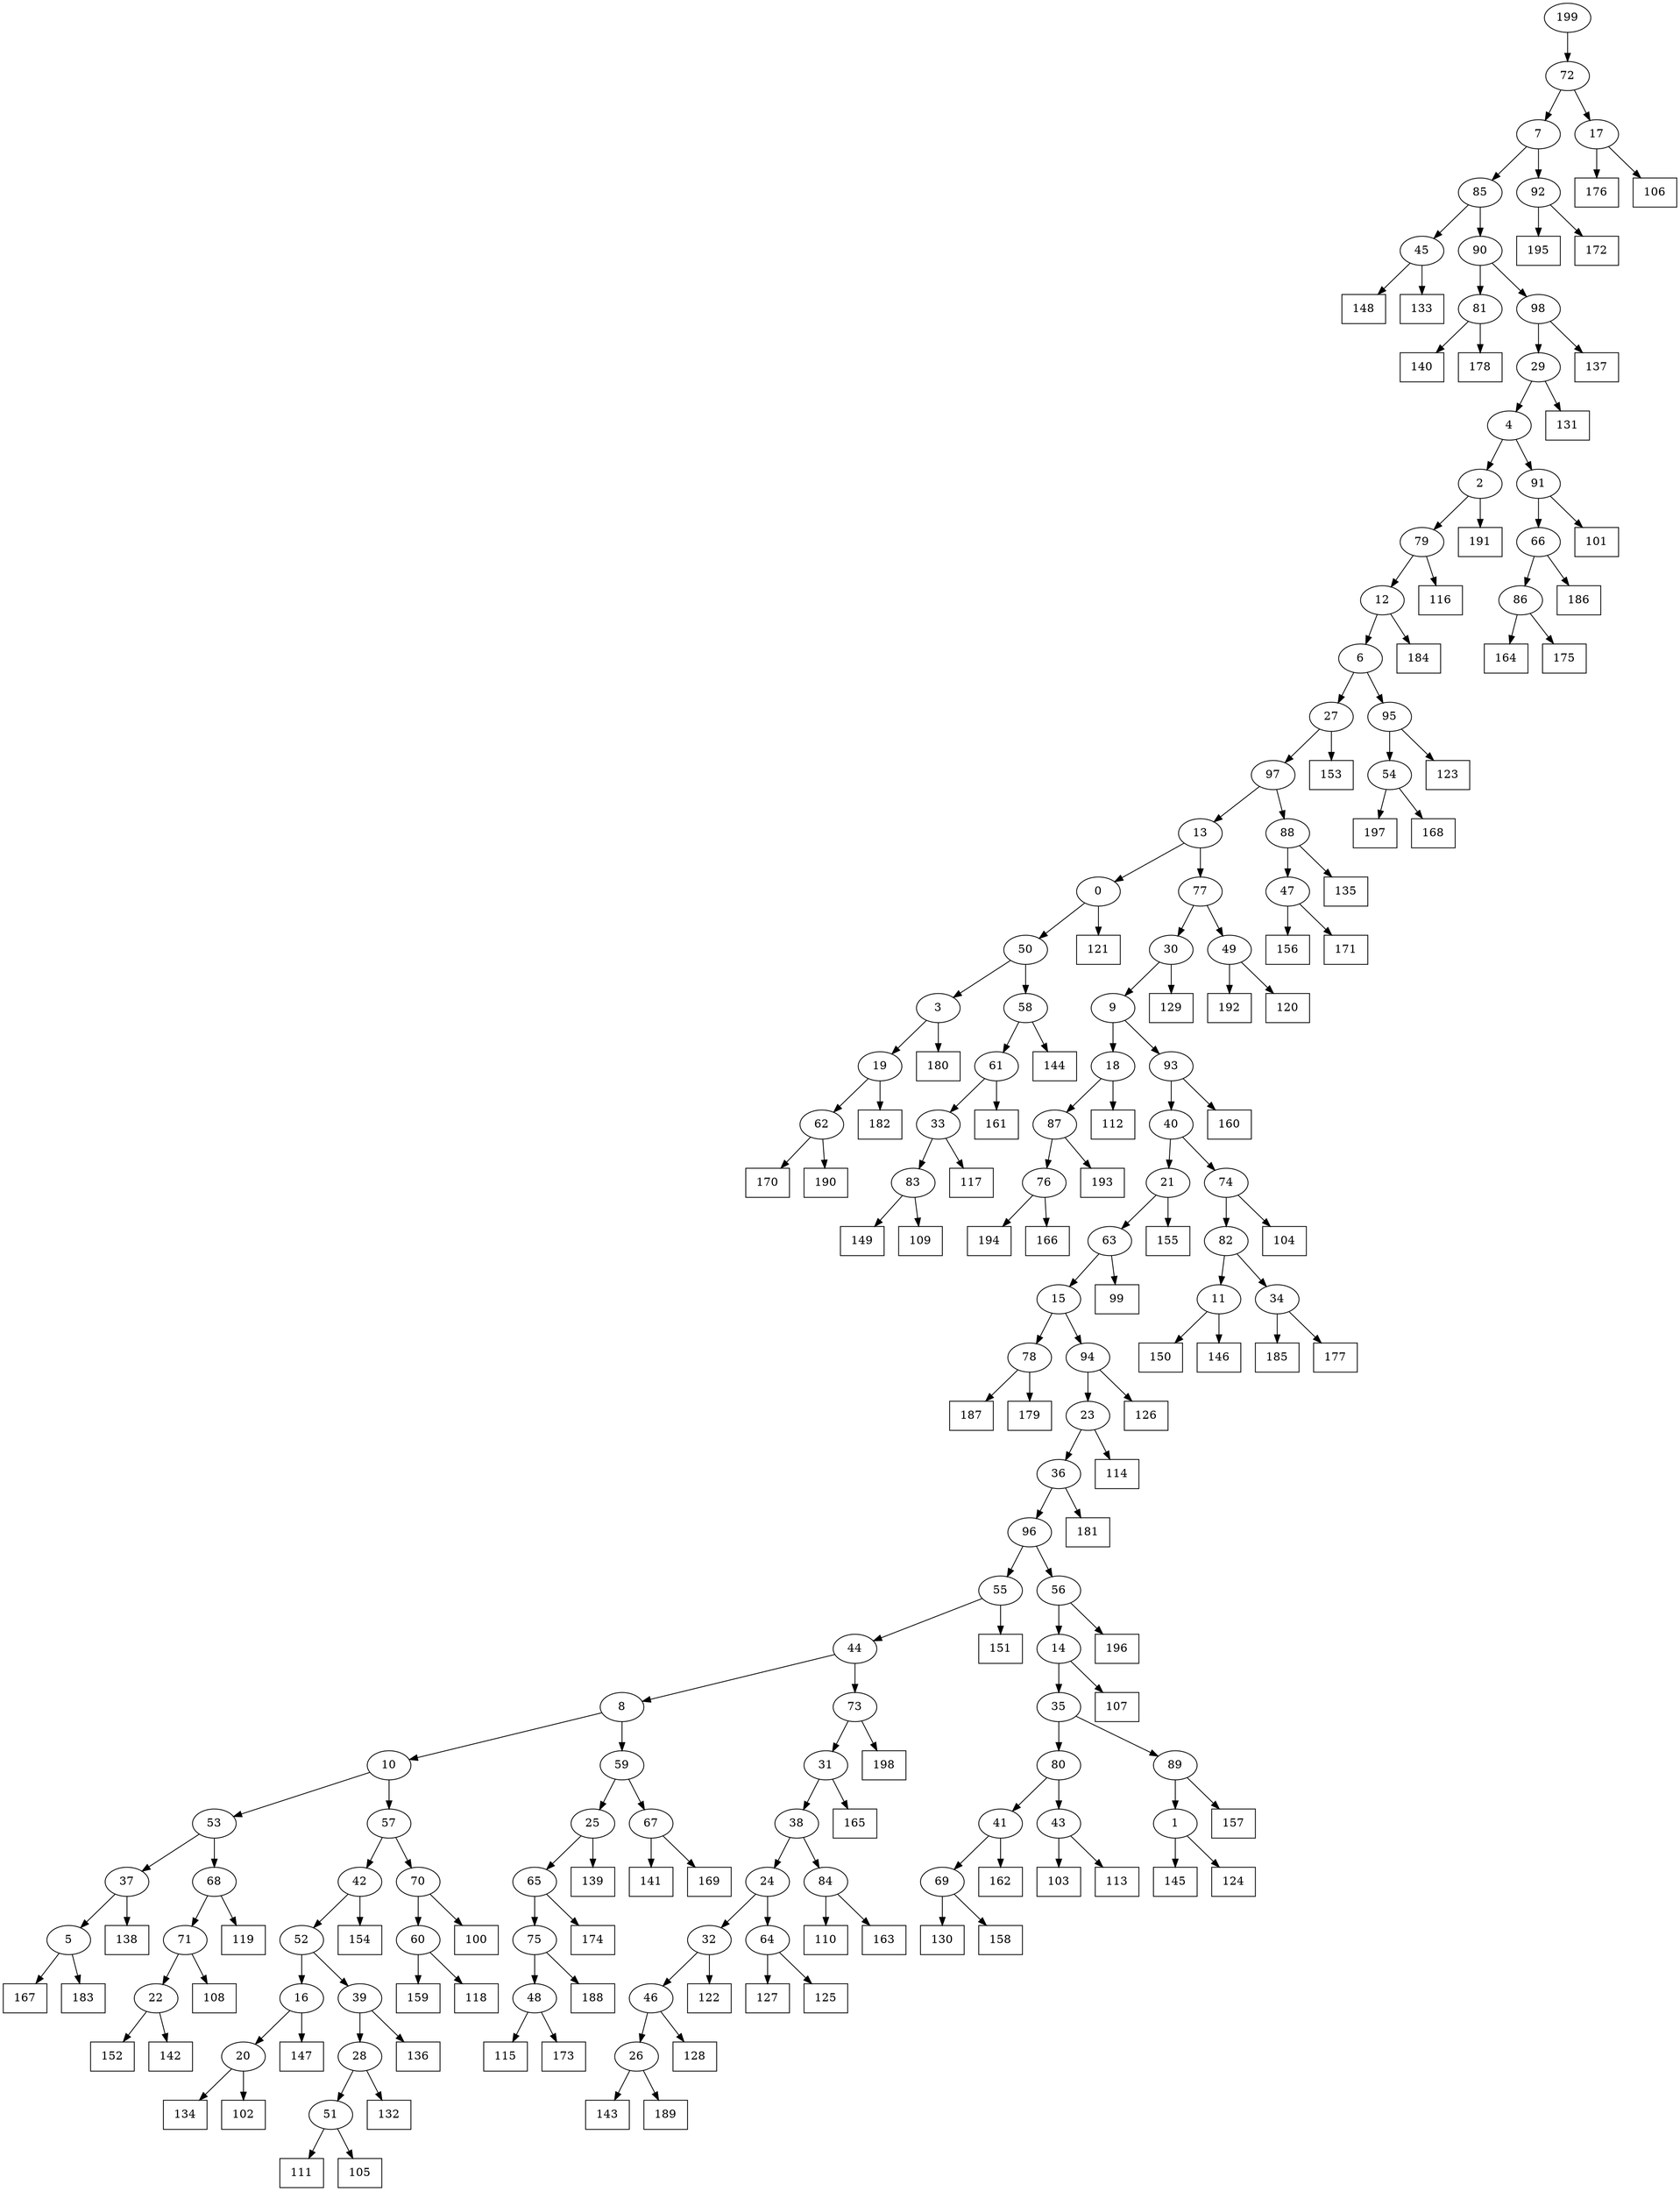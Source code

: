 digraph G {
0[label="0"];
1[label="1"];
2[label="2"];
3[label="3"];
4[label="4"];
5[label="5"];
6[label="6"];
7[label="7"];
8[label="8"];
9[label="9"];
10[label="10"];
11[label="11"];
12[label="12"];
13[label="13"];
14[label="14"];
15[label="15"];
16[label="16"];
17[label="17"];
18[label="18"];
19[label="19"];
20[label="20"];
21[label="21"];
22[label="22"];
23[label="23"];
24[label="24"];
25[label="25"];
26[label="26"];
27[label="27"];
28[label="28"];
29[label="29"];
30[label="30"];
31[label="31"];
32[label="32"];
33[label="33"];
34[label="34"];
35[label="35"];
36[label="36"];
37[label="37"];
38[label="38"];
39[label="39"];
40[label="40"];
41[label="41"];
42[label="42"];
43[label="43"];
44[label="44"];
45[label="45"];
46[label="46"];
47[label="47"];
48[label="48"];
49[label="49"];
50[label="50"];
51[label="51"];
52[label="52"];
53[label="53"];
54[label="54"];
55[label="55"];
56[label="56"];
57[label="57"];
58[label="58"];
59[label="59"];
60[label="60"];
61[label="61"];
62[label="62"];
63[label="63"];
64[label="64"];
65[label="65"];
66[label="66"];
67[label="67"];
68[label="68"];
69[label="69"];
70[label="70"];
71[label="71"];
72[label="72"];
73[label="73"];
74[label="74"];
75[label="75"];
76[label="76"];
77[label="77"];
78[label="78"];
79[label="79"];
80[label="80"];
81[label="81"];
82[label="82"];
83[label="83"];
84[label="84"];
85[label="85"];
86[label="86"];
87[label="87"];
88[label="88"];
89[label="89"];
90[label="90"];
91[label="91"];
92[label="92"];
93[label="93"];
94[label="94"];
95[label="95"];
96[label="96"];
97[label="97"];
98[label="98"];
99[shape=box,label="151"];
100[shape=box,label="155"];
101[shape=box,label="141"];
102[shape=box,label="139"];
103[shape=box,label="186"];
104[shape=box,label="103"];
105[shape=box,label="156"];
106[shape=box,label="157"];
107[shape=box,label="191"];
108[shape=box,label="123"];
109[shape=box,label="140"];
110[shape=box,label="195"];
111[shape=box,label="148"];
112[shape=box,label="111"];
113[shape=box,label="108"];
114[shape=box,label="143"];
115[shape=box,label="154"];
116[shape=box,label="182"];
117[shape=box,label="100"];
118[shape=box,label="144"];
119[shape=box,label="112"];
120[shape=box,label="114"];
121[shape=box,label="161"];
122[shape=box,label="194"];
123[shape=box,label="115"];
124[shape=box,label="172"];
125[shape=box,label="196"];
126[shape=box,label="138"];
127[shape=box,label="126"];
128[shape=box,label="160"];
129[shape=box,label="159"];
130[shape=box,label="180"];
131[shape=box,label="184"];
132[shape=box,label="153"];
133[shape=box,label="118"];
134[shape=box,label="104"];
135[shape=box,label="188"];
136[shape=box,label="122"];
137[shape=box,label="132"];
138[shape=box,label="178"];
139[shape=box,label="136"];
140[shape=box,label="187"];
141[shape=box,label="127"];
142[shape=box,label="173"];
143[shape=box,label="128"];
144[shape=box,label="164"];
145[shape=box,label="107"];
146[shape=box,label="166"];
147[shape=box,label="167"];
148[shape=box,label="193"];
149[shape=box,label="150"];
150[shape=box,label="146"];
151[shape=box,label="133"];
152[shape=box,label="197"];
153[shape=box,label="131"];
154[shape=box,label="110"];
155[shape=box,label="165"];
156[shape=box,label="152"];
157[shape=box,label="121"];
158[shape=box,label="169"];
159[shape=box,label="162"];
160[shape=box,label="147"];
161[shape=box,label="170"];
162[shape=box,label="174"];
163[shape=box,label="185"];
164[shape=box,label="130"];
165[shape=box,label="134"];
166[shape=box,label="117"];
167[shape=box,label="145"];
168[shape=box,label="179"];
169[shape=box,label="175"];
170[shape=box,label="101"];
171[shape=box,label="116"];
172[shape=box,label="183"];
173[shape=box,label="190"];
174[shape=box,label="149"];
175[shape=box,label="171"];
176[shape=box,label="119"];
177[shape=box,label="142"];
178[shape=box,label="129"];
179[shape=box,label="176"];
180[shape=box,label="163"];
181[shape=box,label="109"];
182[shape=box,label="137"];
183[shape=box,label="168"];
184[shape=box,label="124"];
185[shape=box,label="99"];
186[shape=box,label="181"];
187[shape=box,label="113"];
188[shape=box,label="135"];
189[shape=box,label="105"];
190[shape=box,label="125"];
191[shape=box,label="158"];
192[shape=box,label="106"];
193[shape=box,label="177"];
194[shape=box,label="189"];
195[shape=box,label="102"];
196[shape=box,label="192"];
197[shape=box,label="198"];
198[shape=box,label="120"];
199[label="199"];
75->135 ;
25->102 ;
39->139 ;
29->153 ;
86->169 ;
19->116 ;
48->123 ;
69->164 ;
66->103 ;
95->108 ;
56->125 ;
43->187 ;
62->173 ;
59->25 ;
8->59 ;
7->85 ;
17->192 ;
67->158 ;
59->67 ;
88->188 ;
50->58 ;
64->141 ;
78->168 ;
72->7 ;
199->72 ;
24->64 ;
64->190 ;
98->182 ;
49->198 ;
30->178 ;
87->148 ;
41->159 ;
94->23 ;
23->36 ;
24->32 ;
12->131 ;
90->98 ;
46->143 ;
4->91 ;
71->113 ;
54->152 ;
38->24 ;
15->78 ;
78->140 ;
62->161 ;
58->118 ;
11->150 ;
18->87 ;
13->0 ;
0->50 ;
23->120 ;
27->132 ;
16->160 ;
42->115 ;
98->29 ;
22->177 ;
11->149 ;
4->2 ;
2->107 ;
74->134 ;
8->10 ;
94->127 ;
40->74 ;
73->197 ;
25->65 ;
65->162 ;
3->130 ;
20->195 ;
80->41 ;
63->15 ;
35->80 ;
9->93 ;
93->128 ;
83->174 ;
18->119 ;
6->27 ;
36->186 ;
16->20 ;
20->165 ;
36->96 ;
56->14 ;
14->35 ;
51->112 ;
10->57 ;
57->42 ;
68->176 ;
70->117 ;
47->175 ;
9->18 ;
97->88 ;
57->70 ;
22->156 ;
96->56 ;
50->3 ;
3->19 ;
63->185 ;
27->97 ;
45->151 ;
26->114 ;
6->95 ;
44->73 ;
60->133 ;
55->44 ;
44->8 ;
81->109 ;
73->31 ;
31->38 ;
37->5 ;
60->129 ;
84->180 ;
37->126 ;
97->13 ;
70->60 ;
95->54 ;
54->183 ;
89->1 ;
1->184 ;
72->17 ;
33->83 ;
83->181 ;
31->155 ;
28->51 ;
51->189 ;
48->142 ;
41->69 ;
69->191 ;
32->136 ;
77->30 ;
30->9 ;
0->157 ;
58->61 ;
86->144 ;
1->167 ;
39->28 ;
28->137 ;
14->145 ;
5->147 ;
80->43 ;
43->104 ;
45->111 ;
82->34 ;
34->163 ;
35->89 ;
89->106 ;
85->45 ;
52->16 ;
67->101 ;
46->26 ;
26->194 ;
17->179 ;
93->40 ;
40->21 ;
91->170 ;
90->81 ;
81->138 ;
13->77 ;
82->11 ;
29->4 ;
79->12 ;
12->6 ;
38->84 ;
84->154 ;
15->94 ;
10->53 ;
53->37 ;
61->121 ;
91->66 ;
66->86 ;
5->172 ;
71->22 ;
32->46 ;
2->79 ;
79->171 ;
34->193 ;
53->68 ;
68->71 ;
21->63 ;
87->76 ;
76->146 ;
74->82 ;
77->49 ;
49->196 ;
85->90 ;
96->55 ;
76->122 ;
88->47 ;
47->105 ;
92->124 ;
61->33 ;
33->166 ;
19->62 ;
42->52 ;
52->39 ;
55->99 ;
7->92 ;
92->110 ;
21->100 ;
65->75 ;
75->48 ;
}
